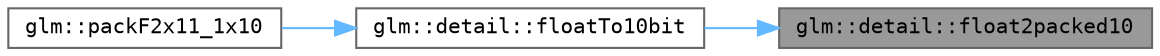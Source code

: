 digraph "glm::detail::float2packed10"
{
 // LATEX_PDF_SIZE
  bgcolor="transparent";
  edge [fontname=Terminal,fontsize=10,labelfontname=Helvetica,labelfontsize=10];
  node [fontname=Terminal,fontsize=10,shape=box,height=0.2,width=0.4];
  rankdir="RL";
  Node1 [label="glm::detail::float2packed10",height=0.2,width=0.4,color="gray40", fillcolor="grey60", style="filled", fontcolor="black",tooltip=" "];
  Node1 -> Node2 [dir="back",color="steelblue1",style="solid"];
  Node2 [label="glm::detail::floatTo10bit",height=0.2,width=0.4,color="grey40", fillcolor="white", style="filled",URL="$namespaceglm_1_1detail.html#a2be3138712a0811602a183614221ad5c",tooltip=" "];
  Node2 -> Node3 [dir="back",color="steelblue1",style="solid"];
  Node3 [label="glm::packF2x11_1x10",height=0.2,width=0.4,color="grey40", fillcolor="white", style="filled",URL="$group__gtc__packing.html#ga8c2a0eeee677ca4dafd9e093d9e81062",tooltip=" "];
}

